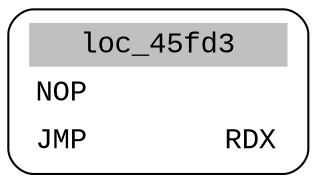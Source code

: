 digraph asm_graph {
1941 [
shape="Mrecord" fontname="Courier New"label =<<table border="0" cellborder="0" cellpadding="3"><tr><td align="center" colspan="2" bgcolor="grey">loc_45fd3</td></tr><tr><td align="left">NOP        </td></tr><tr><td align="left">JMP        RDX</td></tr></table>> ];
}
